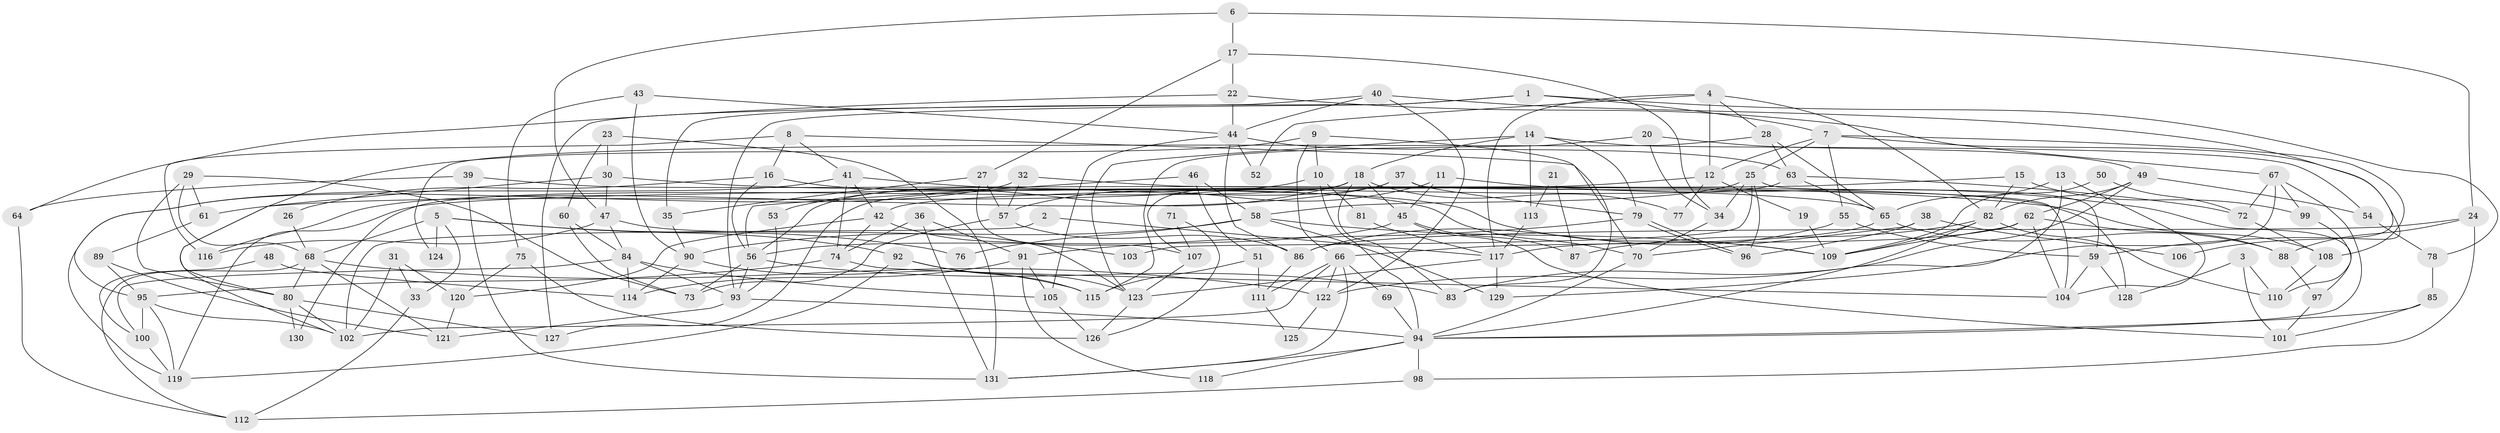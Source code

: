 // Generated by graph-tools (version 1.1) at 2025/02/03/09/25 03:02:10]
// undirected, 131 vertices, 262 edges
graph export_dot {
graph [start="1"]
  node [color=gray90,style=filled];
  1;
  2;
  3;
  4;
  5;
  6;
  7;
  8;
  9;
  10;
  11;
  12;
  13;
  14;
  15;
  16;
  17;
  18;
  19;
  20;
  21;
  22;
  23;
  24;
  25;
  26;
  27;
  28;
  29;
  30;
  31;
  32;
  33;
  34;
  35;
  36;
  37;
  38;
  39;
  40;
  41;
  42;
  43;
  44;
  45;
  46;
  47;
  48;
  49;
  50;
  51;
  52;
  53;
  54;
  55;
  56;
  57;
  58;
  59;
  60;
  61;
  62;
  63;
  64;
  65;
  66;
  67;
  68;
  69;
  70;
  71;
  72;
  73;
  74;
  75;
  76;
  77;
  78;
  79;
  80;
  81;
  82;
  83;
  84;
  85;
  86;
  87;
  88;
  89;
  90;
  91;
  92;
  93;
  94;
  95;
  96;
  97;
  98;
  99;
  100;
  101;
  102;
  103;
  104;
  105;
  106;
  107;
  108;
  109;
  110;
  111;
  112;
  113;
  114;
  115;
  116;
  117;
  118;
  119;
  120;
  121;
  122;
  123;
  124;
  125;
  126;
  127;
  128;
  129;
  130;
  131;
  1 -- 93;
  1 -- 7;
  1 -- 35;
  1 -- 78;
  2 -- 117;
  2 -- 102;
  3 -- 128;
  3 -- 101;
  3 -- 110;
  4 -- 117;
  4 -- 28;
  4 -- 12;
  4 -- 52;
  4 -- 82;
  5 -- 92;
  5 -- 68;
  5 -- 33;
  5 -- 76;
  5 -- 124;
  6 -- 17;
  6 -- 24;
  6 -- 47;
  7 -- 55;
  7 -- 25;
  7 -- 12;
  7 -- 106;
  7 -- 108;
  8 -- 16;
  8 -- 41;
  8 -- 70;
  8 -- 116;
  9 -- 83;
  9 -- 66;
  9 -- 10;
  9 -- 80;
  10 -- 94;
  10 -- 61;
  10 -- 81;
  11 -- 57;
  11 -- 45;
  11 -- 97;
  12 -- 19;
  12 -- 77;
  12 -- 119;
  13 -- 65;
  13 -- 104;
  13 -- 83;
  14 -- 123;
  14 -- 18;
  14 -- 54;
  14 -- 79;
  14 -- 113;
  15 -- 82;
  15 -- 42;
  15 -- 99;
  16 -- 56;
  16 -- 70;
  16 -- 26;
  17 -- 27;
  17 -- 34;
  17 -- 22;
  18 -- 83;
  18 -- 45;
  18 -- 53;
  18 -- 77;
  18 -- 107;
  18 -- 130;
  19 -- 109;
  20 -- 34;
  20 -- 49;
  20 -- 115;
  21 -- 113;
  21 -- 87;
  22 -- 67;
  22 -- 44;
  22 -- 64;
  23 -- 30;
  23 -- 131;
  23 -- 60;
  24 -- 98;
  24 -- 86;
  24 -- 88;
  25 -- 59;
  25 -- 58;
  25 -- 34;
  25 -- 96;
  25 -- 103;
  26 -- 68;
  27 -- 35;
  27 -- 107;
  27 -- 57;
  28 -- 65;
  28 -- 63;
  28 -- 124;
  29 -- 68;
  29 -- 80;
  29 -- 61;
  29 -- 73;
  30 -- 108;
  30 -- 47;
  30 -- 102;
  31 -- 33;
  31 -- 102;
  31 -- 120;
  32 -- 119;
  32 -- 57;
  32 -- 128;
  33 -- 112;
  34 -- 70;
  35 -- 90;
  36 -- 131;
  36 -- 74;
  36 -- 91;
  37 -- 79;
  37 -- 56;
  37 -- 104;
  37 -- 116;
  38 -- 70;
  38 -- 96;
  38 -- 106;
  39 -- 131;
  39 -- 65;
  39 -- 64;
  40 -- 122;
  40 -- 127;
  40 -- 44;
  40 -- 59;
  41 -- 95;
  41 -- 109;
  41 -- 42;
  41 -- 74;
  42 -- 74;
  42 -- 103;
  42 -- 120;
  43 -- 44;
  43 -- 75;
  43 -- 90;
  44 -- 52;
  44 -- 63;
  44 -- 86;
  44 -- 105;
  45 -- 101;
  45 -- 56;
  45 -- 87;
  46 -- 56;
  46 -- 58;
  46 -- 51;
  47 -- 116;
  47 -- 84;
  47 -- 123;
  48 -- 114;
  48 -- 100;
  49 -- 82;
  49 -- 122;
  49 -- 54;
  49 -- 62;
  50 -- 72;
  50 -- 109;
  51 -- 115;
  51 -- 111;
  53 -- 93;
  54 -- 78;
  55 -- 59;
  55 -- 86;
  56 -- 73;
  56 -- 93;
  56 -- 83;
  57 -- 73;
  57 -- 86;
  58 -- 109;
  58 -- 90;
  58 -- 76;
  58 -- 129;
  59 -- 104;
  59 -- 128;
  60 -- 84;
  60 -- 73;
  61 -- 89;
  62 -- 104;
  62 -- 88;
  62 -- 109;
  62 -- 117;
  63 -- 65;
  63 -- 72;
  63 -- 127;
  64 -- 112;
  65 -- 66;
  65 -- 88;
  66 -- 111;
  66 -- 102;
  66 -- 69;
  66 -- 122;
  66 -- 131;
  67 -- 72;
  67 -- 99;
  67 -- 94;
  67 -- 129;
  68 -- 121;
  68 -- 80;
  68 -- 112;
  68 -- 122;
  69 -- 94;
  70 -- 94;
  71 -- 107;
  71 -- 126;
  72 -- 108;
  74 -- 95;
  74 -- 104;
  75 -- 126;
  75 -- 120;
  78 -- 85;
  79 -- 96;
  79 -- 96;
  79 -- 91;
  80 -- 102;
  80 -- 127;
  80 -- 130;
  81 -- 117;
  82 -- 94;
  82 -- 87;
  82 -- 109;
  82 -- 110;
  84 -- 105;
  84 -- 93;
  84 -- 100;
  84 -- 114;
  85 -- 94;
  85 -- 101;
  86 -- 111;
  88 -- 97;
  89 -- 95;
  89 -- 121;
  90 -- 114;
  90 -- 115;
  91 -- 105;
  91 -- 114;
  91 -- 118;
  92 -- 115;
  92 -- 123;
  92 -- 119;
  93 -- 121;
  93 -- 94;
  94 -- 98;
  94 -- 118;
  94 -- 131;
  95 -- 100;
  95 -- 119;
  95 -- 102;
  97 -- 101;
  98 -- 112;
  99 -- 110;
  100 -- 119;
  105 -- 126;
  107 -- 123;
  108 -- 110;
  111 -- 125;
  113 -- 117;
  117 -- 129;
  117 -- 123;
  120 -- 121;
  122 -- 125;
  123 -- 126;
}
